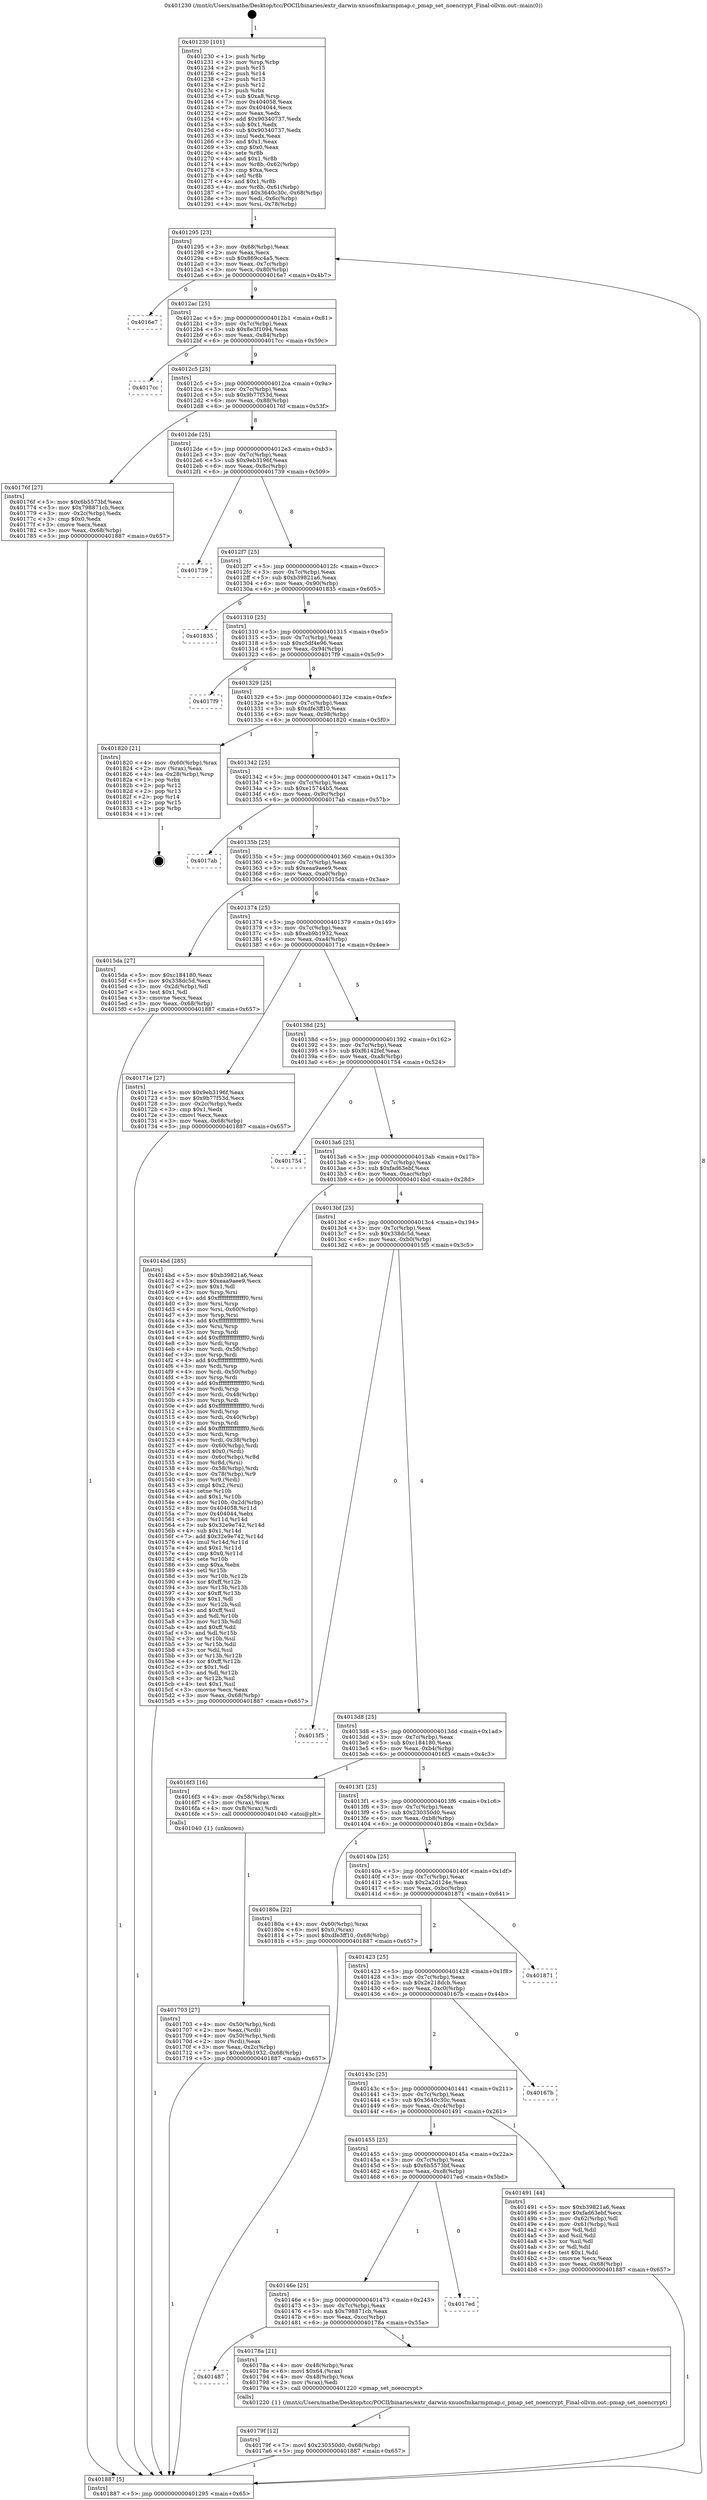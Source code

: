 digraph "0x401230" {
  label = "0x401230 (/mnt/c/Users/mathe/Desktop/tcc/POCII/binaries/extr_darwin-xnuosfmkarmpmap.c_pmap_set_noencrypt_Final-ollvm.out::main(0))"
  labelloc = "t"
  node[shape=record]

  Entry [label="",width=0.3,height=0.3,shape=circle,fillcolor=black,style=filled]
  "0x401295" [label="{
     0x401295 [23]\l
     | [instrs]\l
     &nbsp;&nbsp;0x401295 \<+3\>: mov -0x68(%rbp),%eax\l
     &nbsp;&nbsp;0x401298 \<+2\>: mov %eax,%ecx\l
     &nbsp;&nbsp;0x40129a \<+6\>: sub $0x869cc4a5,%ecx\l
     &nbsp;&nbsp;0x4012a0 \<+3\>: mov %eax,-0x7c(%rbp)\l
     &nbsp;&nbsp;0x4012a3 \<+3\>: mov %ecx,-0x80(%rbp)\l
     &nbsp;&nbsp;0x4012a6 \<+6\>: je 00000000004016e7 \<main+0x4b7\>\l
  }"]
  "0x4016e7" [label="{
     0x4016e7\l
  }", style=dashed]
  "0x4012ac" [label="{
     0x4012ac [25]\l
     | [instrs]\l
     &nbsp;&nbsp;0x4012ac \<+5\>: jmp 00000000004012b1 \<main+0x81\>\l
     &nbsp;&nbsp;0x4012b1 \<+3\>: mov -0x7c(%rbp),%eax\l
     &nbsp;&nbsp;0x4012b4 \<+5\>: sub $0x8e3f1094,%eax\l
     &nbsp;&nbsp;0x4012b9 \<+6\>: mov %eax,-0x84(%rbp)\l
     &nbsp;&nbsp;0x4012bf \<+6\>: je 00000000004017cc \<main+0x59c\>\l
  }"]
  Exit [label="",width=0.3,height=0.3,shape=circle,fillcolor=black,style=filled,peripheries=2]
  "0x4017cc" [label="{
     0x4017cc\l
  }", style=dashed]
  "0x4012c5" [label="{
     0x4012c5 [25]\l
     | [instrs]\l
     &nbsp;&nbsp;0x4012c5 \<+5\>: jmp 00000000004012ca \<main+0x9a\>\l
     &nbsp;&nbsp;0x4012ca \<+3\>: mov -0x7c(%rbp),%eax\l
     &nbsp;&nbsp;0x4012cd \<+5\>: sub $0x9b77f53d,%eax\l
     &nbsp;&nbsp;0x4012d2 \<+6\>: mov %eax,-0x88(%rbp)\l
     &nbsp;&nbsp;0x4012d8 \<+6\>: je 000000000040176f \<main+0x53f\>\l
  }"]
  "0x40179f" [label="{
     0x40179f [12]\l
     | [instrs]\l
     &nbsp;&nbsp;0x40179f \<+7\>: movl $0x230350d0,-0x68(%rbp)\l
     &nbsp;&nbsp;0x4017a6 \<+5\>: jmp 0000000000401887 \<main+0x657\>\l
  }"]
  "0x40176f" [label="{
     0x40176f [27]\l
     | [instrs]\l
     &nbsp;&nbsp;0x40176f \<+5\>: mov $0x6b5573bf,%eax\l
     &nbsp;&nbsp;0x401774 \<+5\>: mov $0x798871cb,%ecx\l
     &nbsp;&nbsp;0x401779 \<+3\>: mov -0x2c(%rbp),%edx\l
     &nbsp;&nbsp;0x40177c \<+3\>: cmp $0x0,%edx\l
     &nbsp;&nbsp;0x40177f \<+3\>: cmove %ecx,%eax\l
     &nbsp;&nbsp;0x401782 \<+3\>: mov %eax,-0x68(%rbp)\l
     &nbsp;&nbsp;0x401785 \<+5\>: jmp 0000000000401887 \<main+0x657\>\l
  }"]
  "0x4012de" [label="{
     0x4012de [25]\l
     | [instrs]\l
     &nbsp;&nbsp;0x4012de \<+5\>: jmp 00000000004012e3 \<main+0xb3\>\l
     &nbsp;&nbsp;0x4012e3 \<+3\>: mov -0x7c(%rbp),%eax\l
     &nbsp;&nbsp;0x4012e6 \<+5\>: sub $0x9eb3196f,%eax\l
     &nbsp;&nbsp;0x4012eb \<+6\>: mov %eax,-0x8c(%rbp)\l
     &nbsp;&nbsp;0x4012f1 \<+6\>: je 0000000000401739 \<main+0x509\>\l
  }"]
  "0x401487" [label="{
     0x401487\l
  }", style=dashed]
  "0x401739" [label="{
     0x401739\l
  }", style=dashed]
  "0x4012f7" [label="{
     0x4012f7 [25]\l
     | [instrs]\l
     &nbsp;&nbsp;0x4012f7 \<+5\>: jmp 00000000004012fc \<main+0xcc\>\l
     &nbsp;&nbsp;0x4012fc \<+3\>: mov -0x7c(%rbp),%eax\l
     &nbsp;&nbsp;0x4012ff \<+5\>: sub $0xb39821a6,%eax\l
     &nbsp;&nbsp;0x401304 \<+6\>: mov %eax,-0x90(%rbp)\l
     &nbsp;&nbsp;0x40130a \<+6\>: je 0000000000401835 \<main+0x605\>\l
  }"]
  "0x40178a" [label="{
     0x40178a [21]\l
     | [instrs]\l
     &nbsp;&nbsp;0x40178a \<+4\>: mov -0x48(%rbp),%rax\l
     &nbsp;&nbsp;0x40178e \<+6\>: movl $0x64,(%rax)\l
     &nbsp;&nbsp;0x401794 \<+4\>: mov -0x48(%rbp),%rax\l
     &nbsp;&nbsp;0x401798 \<+2\>: mov (%rax),%edi\l
     &nbsp;&nbsp;0x40179a \<+5\>: call 0000000000401220 \<pmap_set_noencrypt\>\l
     | [calls]\l
     &nbsp;&nbsp;0x401220 \{1\} (/mnt/c/Users/mathe/Desktop/tcc/POCII/binaries/extr_darwin-xnuosfmkarmpmap.c_pmap_set_noencrypt_Final-ollvm.out::pmap_set_noencrypt)\l
  }"]
  "0x401835" [label="{
     0x401835\l
  }", style=dashed]
  "0x401310" [label="{
     0x401310 [25]\l
     | [instrs]\l
     &nbsp;&nbsp;0x401310 \<+5\>: jmp 0000000000401315 \<main+0xe5\>\l
     &nbsp;&nbsp;0x401315 \<+3\>: mov -0x7c(%rbp),%eax\l
     &nbsp;&nbsp;0x401318 \<+5\>: sub $0xc5df4e96,%eax\l
     &nbsp;&nbsp;0x40131d \<+6\>: mov %eax,-0x94(%rbp)\l
     &nbsp;&nbsp;0x401323 \<+6\>: je 00000000004017f9 \<main+0x5c9\>\l
  }"]
  "0x40146e" [label="{
     0x40146e [25]\l
     | [instrs]\l
     &nbsp;&nbsp;0x40146e \<+5\>: jmp 0000000000401473 \<main+0x243\>\l
     &nbsp;&nbsp;0x401473 \<+3\>: mov -0x7c(%rbp),%eax\l
     &nbsp;&nbsp;0x401476 \<+5\>: sub $0x798871cb,%eax\l
     &nbsp;&nbsp;0x40147b \<+6\>: mov %eax,-0xcc(%rbp)\l
     &nbsp;&nbsp;0x401481 \<+6\>: je 000000000040178a \<main+0x55a\>\l
  }"]
  "0x4017f9" [label="{
     0x4017f9\l
  }", style=dashed]
  "0x401329" [label="{
     0x401329 [25]\l
     | [instrs]\l
     &nbsp;&nbsp;0x401329 \<+5\>: jmp 000000000040132e \<main+0xfe\>\l
     &nbsp;&nbsp;0x40132e \<+3\>: mov -0x7c(%rbp),%eax\l
     &nbsp;&nbsp;0x401331 \<+5\>: sub $0xdfe3ff10,%eax\l
     &nbsp;&nbsp;0x401336 \<+6\>: mov %eax,-0x98(%rbp)\l
     &nbsp;&nbsp;0x40133c \<+6\>: je 0000000000401820 \<main+0x5f0\>\l
  }"]
  "0x4017ed" [label="{
     0x4017ed\l
  }", style=dashed]
  "0x401820" [label="{
     0x401820 [21]\l
     | [instrs]\l
     &nbsp;&nbsp;0x401820 \<+4\>: mov -0x60(%rbp),%rax\l
     &nbsp;&nbsp;0x401824 \<+2\>: mov (%rax),%eax\l
     &nbsp;&nbsp;0x401826 \<+4\>: lea -0x28(%rbp),%rsp\l
     &nbsp;&nbsp;0x40182a \<+1\>: pop %rbx\l
     &nbsp;&nbsp;0x40182b \<+2\>: pop %r12\l
     &nbsp;&nbsp;0x40182d \<+2\>: pop %r13\l
     &nbsp;&nbsp;0x40182f \<+2\>: pop %r14\l
     &nbsp;&nbsp;0x401831 \<+2\>: pop %r15\l
     &nbsp;&nbsp;0x401833 \<+1\>: pop %rbp\l
     &nbsp;&nbsp;0x401834 \<+1\>: ret\l
  }"]
  "0x401342" [label="{
     0x401342 [25]\l
     | [instrs]\l
     &nbsp;&nbsp;0x401342 \<+5\>: jmp 0000000000401347 \<main+0x117\>\l
     &nbsp;&nbsp;0x401347 \<+3\>: mov -0x7c(%rbp),%eax\l
     &nbsp;&nbsp;0x40134a \<+5\>: sub $0xe15744b5,%eax\l
     &nbsp;&nbsp;0x40134f \<+6\>: mov %eax,-0x9c(%rbp)\l
     &nbsp;&nbsp;0x401355 \<+6\>: je 00000000004017ab \<main+0x57b\>\l
  }"]
  "0x401703" [label="{
     0x401703 [27]\l
     | [instrs]\l
     &nbsp;&nbsp;0x401703 \<+4\>: mov -0x50(%rbp),%rdi\l
     &nbsp;&nbsp;0x401707 \<+2\>: mov %eax,(%rdi)\l
     &nbsp;&nbsp;0x401709 \<+4\>: mov -0x50(%rbp),%rdi\l
     &nbsp;&nbsp;0x40170d \<+2\>: mov (%rdi),%eax\l
     &nbsp;&nbsp;0x40170f \<+3\>: mov %eax,-0x2c(%rbp)\l
     &nbsp;&nbsp;0x401712 \<+7\>: movl $0xeb9b1932,-0x68(%rbp)\l
     &nbsp;&nbsp;0x401719 \<+5\>: jmp 0000000000401887 \<main+0x657\>\l
  }"]
  "0x4017ab" [label="{
     0x4017ab\l
  }", style=dashed]
  "0x40135b" [label="{
     0x40135b [25]\l
     | [instrs]\l
     &nbsp;&nbsp;0x40135b \<+5\>: jmp 0000000000401360 \<main+0x130\>\l
     &nbsp;&nbsp;0x401360 \<+3\>: mov -0x7c(%rbp),%eax\l
     &nbsp;&nbsp;0x401363 \<+5\>: sub $0xeaa9aee9,%eax\l
     &nbsp;&nbsp;0x401368 \<+6\>: mov %eax,-0xa0(%rbp)\l
     &nbsp;&nbsp;0x40136e \<+6\>: je 00000000004015da \<main+0x3aa\>\l
  }"]
  "0x401230" [label="{
     0x401230 [101]\l
     | [instrs]\l
     &nbsp;&nbsp;0x401230 \<+1\>: push %rbp\l
     &nbsp;&nbsp;0x401231 \<+3\>: mov %rsp,%rbp\l
     &nbsp;&nbsp;0x401234 \<+2\>: push %r15\l
     &nbsp;&nbsp;0x401236 \<+2\>: push %r14\l
     &nbsp;&nbsp;0x401238 \<+2\>: push %r13\l
     &nbsp;&nbsp;0x40123a \<+2\>: push %r12\l
     &nbsp;&nbsp;0x40123c \<+1\>: push %rbx\l
     &nbsp;&nbsp;0x40123d \<+7\>: sub $0xa8,%rsp\l
     &nbsp;&nbsp;0x401244 \<+7\>: mov 0x404058,%eax\l
     &nbsp;&nbsp;0x40124b \<+7\>: mov 0x404044,%ecx\l
     &nbsp;&nbsp;0x401252 \<+2\>: mov %eax,%edx\l
     &nbsp;&nbsp;0x401254 \<+6\>: add $0x90340737,%edx\l
     &nbsp;&nbsp;0x40125a \<+3\>: sub $0x1,%edx\l
     &nbsp;&nbsp;0x40125d \<+6\>: sub $0x90340737,%edx\l
     &nbsp;&nbsp;0x401263 \<+3\>: imul %edx,%eax\l
     &nbsp;&nbsp;0x401266 \<+3\>: and $0x1,%eax\l
     &nbsp;&nbsp;0x401269 \<+3\>: cmp $0x0,%eax\l
     &nbsp;&nbsp;0x40126c \<+4\>: sete %r8b\l
     &nbsp;&nbsp;0x401270 \<+4\>: and $0x1,%r8b\l
     &nbsp;&nbsp;0x401274 \<+4\>: mov %r8b,-0x62(%rbp)\l
     &nbsp;&nbsp;0x401278 \<+3\>: cmp $0xa,%ecx\l
     &nbsp;&nbsp;0x40127b \<+4\>: setl %r8b\l
     &nbsp;&nbsp;0x40127f \<+4\>: and $0x1,%r8b\l
     &nbsp;&nbsp;0x401283 \<+4\>: mov %r8b,-0x61(%rbp)\l
     &nbsp;&nbsp;0x401287 \<+7\>: movl $0x3640c30c,-0x68(%rbp)\l
     &nbsp;&nbsp;0x40128e \<+3\>: mov %edi,-0x6c(%rbp)\l
     &nbsp;&nbsp;0x401291 \<+4\>: mov %rsi,-0x78(%rbp)\l
  }"]
  "0x4015da" [label="{
     0x4015da [27]\l
     | [instrs]\l
     &nbsp;&nbsp;0x4015da \<+5\>: mov $0xc184180,%eax\l
     &nbsp;&nbsp;0x4015df \<+5\>: mov $0x338dc5d,%ecx\l
     &nbsp;&nbsp;0x4015e4 \<+3\>: mov -0x2d(%rbp),%dl\l
     &nbsp;&nbsp;0x4015e7 \<+3\>: test $0x1,%dl\l
     &nbsp;&nbsp;0x4015ea \<+3\>: cmovne %ecx,%eax\l
     &nbsp;&nbsp;0x4015ed \<+3\>: mov %eax,-0x68(%rbp)\l
     &nbsp;&nbsp;0x4015f0 \<+5\>: jmp 0000000000401887 \<main+0x657\>\l
  }"]
  "0x401374" [label="{
     0x401374 [25]\l
     | [instrs]\l
     &nbsp;&nbsp;0x401374 \<+5\>: jmp 0000000000401379 \<main+0x149\>\l
     &nbsp;&nbsp;0x401379 \<+3\>: mov -0x7c(%rbp),%eax\l
     &nbsp;&nbsp;0x40137c \<+5\>: sub $0xeb9b1932,%eax\l
     &nbsp;&nbsp;0x401381 \<+6\>: mov %eax,-0xa4(%rbp)\l
     &nbsp;&nbsp;0x401387 \<+6\>: je 000000000040171e \<main+0x4ee\>\l
  }"]
  "0x401887" [label="{
     0x401887 [5]\l
     | [instrs]\l
     &nbsp;&nbsp;0x401887 \<+5\>: jmp 0000000000401295 \<main+0x65\>\l
  }"]
  "0x40171e" [label="{
     0x40171e [27]\l
     | [instrs]\l
     &nbsp;&nbsp;0x40171e \<+5\>: mov $0x9eb3196f,%eax\l
     &nbsp;&nbsp;0x401723 \<+5\>: mov $0x9b77f53d,%ecx\l
     &nbsp;&nbsp;0x401728 \<+3\>: mov -0x2c(%rbp),%edx\l
     &nbsp;&nbsp;0x40172b \<+3\>: cmp $0x1,%edx\l
     &nbsp;&nbsp;0x40172e \<+3\>: cmovl %ecx,%eax\l
     &nbsp;&nbsp;0x401731 \<+3\>: mov %eax,-0x68(%rbp)\l
     &nbsp;&nbsp;0x401734 \<+5\>: jmp 0000000000401887 \<main+0x657\>\l
  }"]
  "0x40138d" [label="{
     0x40138d [25]\l
     | [instrs]\l
     &nbsp;&nbsp;0x40138d \<+5\>: jmp 0000000000401392 \<main+0x162\>\l
     &nbsp;&nbsp;0x401392 \<+3\>: mov -0x7c(%rbp),%eax\l
     &nbsp;&nbsp;0x401395 \<+5\>: sub $0xf6142fef,%eax\l
     &nbsp;&nbsp;0x40139a \<+6\>: mov %eax,-0xa8(%rbp)\l
     &nbsp;&nbsp;0x4013a0 \<+6\>: je 0000000000401754 \<main+0x524\>\l
  }"]
  "0x401455" [label="{
     0x401455 [25]\l
     | [instrs]\l
     &nbsp;&nbsp;0x401455 \<+5\>: jmp 000000000040145a \<main+0x22a\>\l
     &nbsp;&nbsp;0x40145a \<+3\>: mov -0x7c(%rbp),%eax\l
     &nbsp;&nbsp;0x40145d \<+5\>: sub $0x6b5573bf,%eax\l
     &nbsp;&nbsp;0x401462 \<+6\>: mov %eax,-0xc8(%rbp)\l
     &nbsp;&nbsp;0x401468 \<+6\>: je 00000000004017ed \<main+0x5bd\>\l
  }"]
  "0x401754" [label="{
     0x401754\l
  }", style=dashed]
  "0x4013a6" [label="{
     0x4013a6 [25]\l
     | [instrs]\l
     &nbsp;&nbsp;0x4013a6 \<+5\>: jmp 00000000004013ab \<main+0x17b\>\l
     &nbsp;&nbsp;0x4013ab \<+3\>: mov -0x7c(%rbp),%eax\l
     &nbsp;&nbsp;0x4013ae \<+5\>: sub $0xfad63ebf,%eax\l
     &nbsp;&nbsp;0x4013b3 \<+6\>: mov %eax,-0xac(%rbp)\l
     &nbsp;&nbsp;0x4013b9 \<+6\>: je 00000000004014bd \<main+0x28d\>\l
  }"]
  "0x401491" [label="{
     0x401491 [44]\l
     | [instrs]\l
     &nbsp;&nbsp;0x401491 \<+5\>: mov $0xb39821a6,%eax\l
     &nbsp;&nbsp;0x401496 \<+5\>: mov $0xfad63ebf,%ecx\l
     &nbsp;&nbsp;0x40149b \<+3\>: mov -0x62(%rbp),%dl\l
     &nbsp;&nbsp;0x40149e \<+4\>: mov -0x61(%rbp),%sil\l
     &nbsp;&nbsp;0x4014a2 \<+3\>: mov %dl,%dil\l
     &nbsp;&nbsp;0x4014a5 \<+3\>: and %sil,%dil\l
     &nbsp;&nbsp;0x4014a8 \<+3\>: xor %sil,%dl\l
     &nbsp;&nbsp;0x4014ab \<+3\>: or %dl,%dil\l
     &nbsp;&nbsp;0x4014ae \<+4\>: test $0x1,%dil\l
     &nbsp;&nbsp;0x4014b2 \<+3\>: cmovne %ecx,%eax\l
     &nbsp;&nbsp;0x4014b5 \<+3\>: mov %eax,-0x68(%rbp)\l
     &nbsp;&nbsp;0x4014b8 \<+5\>: jmp 0000000000401887 \<main+0x657\>\l
  }"]
  "0x4014bd" [label="{
     0x4014bd [285]\l
     | [instrs]\l
     &nbsp;&nbsp;0x4014bd \<+5\>: mov $0xb39821a6,%eax\l
     &nbsp;&nbsp;0x4014c2 \<+5\>: mov $0xeaa9aee9,%ecx\l
     &nbsp;&nbsp;0x4014c7 \<+2\>: mov $0x1,%dl\l
     &nbsp;&nbsp;0x4014c9 \<+3\>: mov %rsp,%rsi\l
     &nbsp;&nbsp;0x4014cc \<+4\>: add $0xfffffffffffffff0,%rsi\l
     &nbsp;&nbsp;0x4014d0 \<+3\>: mov %rsi,%rsp\l
     &nbsp;&nbsp;0x4014d3 \<+4\>: mov %rsi,-0x60(%rbp)\l
     &nbsp;&nbsp;0x4014d7 \<+3\>: mov %rsp,%rsi\l
     &nbsp;&nbsp;0x4014da \<+4\>: add $0xfffffffffffffff0,%rsi\l
     &nbsp;&nbsp;0x4014de \<+3\>: mov %rsi,%rsp\l
     &nbsp;&nbsp;0x4014e1 \<+3\>: mov %rsp,%rdi\l
     &nbsp;&nbsp;0x4014e4 \<+4\>: add $0xfffffffffffffff0,%rdi\l
     &nbsp;&nbsp;0x4014e8 \<+3\>: mov %rdi,%rsp\l
     &nbsp;&nbsp;0x4014eb \<+4\>: mov %rdi,-0x58(%rbp)\l
     &nbsp;&nbsp;0x4014ef \<+3\>: mov %rsp,%rdi\l
     &nbsp;&nbsp;0x4014f2 \<+4\>: add $0xfffffffffffffff0,%rdi\l
     &nbsp;&nbsp;0x4014f6 \<+3\>: mov %rdi,%rsp\l
     &nbsp;&nbsp;0x4014f9 \<+4\>: mov %rdi,-0x50(%rbp)\l
     &nbsp;&nbsp;0x4014fd \<+3\>: mov %rsp,%rdi\l
     &nbsp;&nbsp;0x401500 \<+4\>: add $0xfffffffffffffff0,%rdi\l
     &nbsp;&nbsp;0x401504 \<+3\>: mov %rdi,%rsp\l
     &nbsp;&nbsp;0x401507 \<+4\>: mov %rdi,-0x48(%rbp)\l
     &nbsp;&nbsp;0x40150b \<+3\>: mov %rsp,%rdi\l
     &nbsp;&nbsp;0x40150e \<+4\>: add $0xfffffffffffffff0,%rdi\l
     &nbsp;&nbsp;0x401512 \<+3\>: mov %rdi,%rsp\l
     &nbsp;&nbsp;0x401515 \<+4\>: mov %rdi,-0x40(%rbp)\l
     &nbsp;&nbsp;0x401519 \<+3\>: mov %rsp,%rdi\l
     &nbsp;&nbsp;0x40151c \<+4\>: add $0xfffffffffffffff0,%rdi\l
     &nbsp;&nbsp;0x401520 \<+3\>: mov %rdi,%rsp\l
     &nbsp;&nbsp;0x401523 \<+4\>: mov %rdi,-0x38(%rbp)\l
     &nbsp;&nbsp;0x401527 \<+4\>: mov -0x60(%rbp),%rdi\l
     &nbsp;&nbsp;0x40152b \<+6\>: movl $0x0,(%rdi)\l
     &nbsp;&nbsp;0x401531 \<+4\>: mov -0x6c(%rbp),%r8d\l
     &nbsp;&nbsp;0x401535 \<+3\>: mov %r8d,(%rsi)\l
     &nbsp;&nbsp;0x401538 \<+4\>: mov -0x58(%rbp),%rdi\l
     &nbsp;&nbsp;0x40153c \<+4\>: mov -0x78(%rbp),%r9\l
     &nbsp;&nbsp;0x401540 \<+3\>: mov %r9,(%rdi)\l
     &nbsp;&nbsp;0x401543 \<+3\>: cmpl $0x2,(%rsi)\l
     &nbsp;&nbsp;0x401546 \<+4\>: setne %r10b\l
     &nbsp;&nbsp;0x40154a \<+4\>: and $0x1,%r10b\l
     &nbsp;&nbsp;0x40154e \<+4\>: mov %r10b,-0x2d(%rbp)\l
     &nbsp;&nbsp;0x401552 \<+8\>: mov 0x404058,%r11d\l
     &nbsp;&nbsp;0x40155a \<+7\>: mov 0x404044,%ebx\l
     &nbsp;&nbsp;0x401561 \<+3\>: mov %r11d,%r14d\l
     &nbsp;&nbsp;0x401564 \<+7\>: sub $0x32e9e742,%r14d\l
     &nbsp;&nbsp;0x40156b \<+4\>: sub $0x1,%r14d\l
     &nbsp;&nbsp;0x40156f \<+7\>: add $0x32e9e742,%r14d\l
     &nbsp;&nbsp;0x401576 \<+4\>: imul %r14d,%r11d\l
     &nbsp;&nbsp;0x40157a \<+4\>: and $0x1,%r11d\l
     &nbsp;&nbsp;0x40157e \<+4\>: cmp $0x0,%r11d\l
     &nbsp;&nbsp;0x401582 \<+4\>: sete %r10b\l
     &nbsp;&nbsp;0x401586 \<+3\>: cmp $0xa,%ebx\l
     &nbsp;&nbsp;0x401589 \<+4\>: setl %r15b\l
     &nbsp;&nbsp;0x40158d \<+3\>: mov %r10b,%r12b\l
     &nbsp;&nbsp;0x401590 \<+4\>: xor $0xff,%r12b\l
     &nbsp;&nbsp;0x401594 \<+3\>: mov %r15b,%r13b\l
     &nbsp;&nbsp;0x401597 \<+4\>: xor $0xff,%r13b\l
     &nbsp;&nbsp;0x40159b \<+3\>: xor $0x1,%dl\l
     &nbsp;&nbsp;0x40159e \<+3\>: mov %r12b,%sil\l
     &nbsp;&nbsp;0x4015a1 \<+4\>: and $0xff,%sil\l
     &nbsp;&nbsp;0x4015a5 \<+3\>: and %dl,%r10b\l
     &nbsp;&nbsp;0x4015a8 \<+3\>: mov %r13b,%dil\l
     &nbsp;&nbsp;0x4015ab \<+4\>: and $0xff,%dil\l
     &nbsp;&nbsp;0x4015af \<+3\>: and %dl,%r15b\l
     &nbsp;&nbsp;0x4015b2 \<+3\>: or %r10b,%sil\l
     &nbsp;&nbsp;0x4015b5 \<+3\>: or %r15b,%dil\l
     &nbsp;&nbsp;0x4015b8 \<+3\>: xor %dil,%sil\l
     &nbsp;&nbsp;0x4015bb \<+3\>: or %r13b,%r12b\l
     &nbsp;&nbsp;0x4015be \<+4\>: xor $0xff,%r12b\l
     &nbsp;&nbsp;0x4015c2 \<+3\>: or $0x1,%dl\l
     &nbsp;&nbsp;0x4015c5 \<+3\>: and %dl,%r12b\l
     &nbsp;&nbsp;0x4015c8 \<+3\>: or %r12b,%sil\l
     &nbsp;&nbsp;0x4015cb \<+4\>: test $0x1,%sil\l
     &nbsp;&nbsp;0x4015cf \<+3\>: cmovne %ecx,%eax\l
     &nbsp;&nbsp;0x4015d2 \<+3\>: mov %eax,-0x68(%rbp)\l
     &nbsp;&nbsp;0x4015d5 \<+5\>: jmp 0000000000401887 \<main+0x657\>\l
  }"]
  "0x4013bf" [label="{
     0x4013bf [25]\l
     | [instrs]\l
     &nbsp;&nbsp;0x4013bf \<+5\>: jmp 00000000004013c4 \<main+0x194\>\l
     &nbsp;&nbsp;0x4013c4 \<+3\>: mov -0x7c(%rbp),%eax\l
     &nbsp;&nbsp;0x4013c7 \<+5\>: sub $0x338dc5d,%eax\l
     &nbsp;&nbsp;0x4013cc \<+6\>: mov %eax,-0xb0(%rbp)\l
     &nbsp;&nbsp;0x4013d2 \<+6\>: je 00000000004015f5 \<main+0x3c5\>\l
  }"]
  "0x40143c" [label="{
     0x40143c [25]\l
     | [instrs]\l
     &nbsp;&nbsp;0x40143c \<+5\>: jmp 0000000000401441 \<main+0x211\>\l
     &nbsp;&nbsp;0x401441 \<+3\>: mov -0x7c(%rbp),%eax\l
     &nbsp;&nbsp;0x401444 \<+5\>: sub $0x3640c30c,%eax\l
     &nbsp;&nbsp;0x401449 \<+6\>: mov %eax,-0xc4(%rbp)\l
     &nbsp;&nbsp;0x40144f \<+6\>: je 0000000000401491 \<main+0x261\>\l
  }"]
  "0x4015f5" [label="{
     0x4015f5\l
  }", style=dashed]
  "0x4013d8" [label="{
     0x4013d8 [25]\l
     | [instrs]\l
     &nbsp;&nbsp;0x4013d8 \<+5\>: jmp 00000000004013dd \<main+0x1ad\>\l
     &nbsp;&nbsp;0x4013dd \<+3\>: mov -0x7c(%rbp),%eax\l
     &nbsp;&nbsp;0x4013e0 \<+5\>: sub $0xc184180,%eax\l
     &nbsp;&nbsp;0x4013e5 \<+6\>: mov %eax,-0xb4(%rbp)\l
     &nbsp;&nbsp;0x4013eb \<+6\>: je 00000000004016f3 \<main+0x4c3\>\l
  }"]
  "0x40167b" [label="{
     0x40167b\l
  }", style=dashed]
  "0x4016f3" [label="{
     0x4016f3 [16]\l
     | [instrs]\l
     &nbsp;&nbsp;0x4016f3 \<+4\>: mov -0x58(%rbp),%rax\l
     &nbsp;&nbsp;0x4016f7 \<+3\>: mov (%rax),%rax\l
     &nbsp;&nbsp;0x4016fa \<+4\>: mov 0x8(%rax),%rdi\l
     &nbsp;&nbsp;0x4016fe \<+5\>: call 0000000000401040 \<atoi@plt\>\l
     | [calls]\l
     &nbsp;&nbsp;0x401040 \{1\} (unknown)\l
  }"]
  "0x4013f1" [label="{
     0x4013f1 [25]\l
     | [instrs]\l
     &nbsp;&nbsp;0x4013f1 \<+5\>: jmp 00000000004013f6 \<main+0x1c6\>\l
     &nbsp;&nbsp;0x4013f6 \<+3\>: mov -0x7c(%rbp),%eax\l
     &nbsp;&nbsp;0x4013f9 \<+5\>: sub $0x230350d0,%eax\l
     &nbsp;&nbsp;0x4013fe \<+6\>: mov %eax,-0xb8(%rbp)\l
     &nbsp;&nbsp;0x401404 \<+6\>: je 000000000040180a \<main+0x5da\>\l
  }"]
  "0x401423" [label="{
     0x401423 [25]\l
     | [instrs]\l
     &nbsp;&nbsp;0x401423 \<+5\>: jmp 0000000000401428 \<main+0x1f8\>\l
     &nbsp;&nbsp;0x401428 \<+3\>: mov -0x7c(%rbp),%eax\l
     &nbsp;&nbsp;0x40142b \<+5\>: sub $0x2e218dcb,%eax\l
     &nbsp;&nbsp;0x401430 \<+6\>: mov %eax,-0xc0(%rbp)\l
     &nbsp;&nbsp;0x401436 \<+6\>: je 000000000040167b \<main+0x44b\>\l
  }"]
  "0x40180a" [label="{
     0x40180a [22]\l
     | [instrs]\l
     &nbsp;&nbsp;0x40180a \<+4\>: mov -0x60(%rbp),%rax\l
     &nbsp;&nbsp;0x40180e \<+6\>: movl $0x0,(%rax)\l
     &nbsp;&nbsp;0x401814 \<+7\>: movl $0xdfe3ff10,-0x68(%rbp)\l
     &nbsp;&nbsp;0x40181b \<+5\>: jmp 0000000000401887 \<main+0x657\>\l
  }"]
  "0x40140a" [label="{
     0x40140a [25]\l
     | [instrs]\l
     &nbsp;&nbsp;0x40140a \<+5\>: jmp 000000000040140f \<main+0x1df\>\l
     &nbsp;&nbsp;0x40140f \<+3\>: mov -0x7c(%rbp),%eax\l
     &nbsp;&nbsp;0x401412 \<+5\>: sub $0x2a2d124e,%eax\l
     &nbsp;&nbsp;0x401417 \<+6\>: mov %eax,-0xbc(%rbp)\l
     &nbsp;&nbsp;0x40141d \<+6\>: je 0000000000401871 \<main+0x641\>\l
  }"]
  "0x401871" [label="{
     0x401871\l
  }", style=dashed]
  Entry -> "0x401230" [label=" 1"]
  "0x401295" -> "0x4016e7" [label=" 0"]
  "0x401295" -> "0x4012ac" [label=" 9"]
  "0x401820" -> Exit [label=" 1"]
  "0x4012ac" -> "0x4017cc" [label=" 0"]
  "0x4012ac" -> "0x4012c5" [label=" 9"]
  "0x40180a" -> "0x401887" [label=" 1"]
  "0x4012c5" -> "0x40176f" [label=" 1"]
  "0x4012c5" -> "0x4012de" [label=" 8"]
  "0x40179f" -> "0x401887" [label=" 1"]
  "0x4012de" -> "0x401739" [label=" 0"]
  "0x4012de" -> "0x4012f7" [label=" 8"]
  "0x40178a" -> "0x40179f" [label=" 1"]
  "0x4012f7" -> "0x401835" [label=" 0"]
  "0x4012f7" -> "0x401310" [label=" 8"]
  "0x40146e" -> "0x401487" [label=" 0"]
  "0x401310" -> "0x4017f9" [label=" 0"]
  "0x401310" -> "0x401329" [label=" 8"]
  "0x40146e" -> "0x40178a" [label=" 1"]
  "0x401329" -> "0x401820" [label=" 1"]
  "0x401329" -> "0x401342" [label=" 7"]
  "0x401455" -> "0x40146e" [label=" 1"]
  "0x401342" -> "0x4017ab" [label=" 0"]
  "0x401342" -> "0x40135b" [label=" 7"]
  "0x401455" -> "0x4017ed" [label=" 0"]
  "0x40135b" -> "0x4015da" [label=" 1"]
  "0x40135b" -> "0x401374" [label=" 6"]
  "0x40171e" -> "0x401887" [label=" 1"]
  "0x401374" -> "0x40171e" [label=" 1"]
  "0x401374" -> "0x40138d" [label=" 5"]
  "0x401703" -> "0x401887" [label=" 1"]
  "0x40138d" -> "0x401754" [label=" 0"]
  "0x40138d" -> "0x4013a6" [label=" 5"]
  "0x4016f3" -> "0x401703" [label=" 1"]
  "0x4013a6" -> "0x4014bd" [label=" 1"]
  "0x4013a6" -> "0x4013bf" [label=" 4"]
  "0x4015da" -> "0x401887" [label=" 1"]
  "0x4013bf" -> "0x4015f5" [label=" 0"]
  "0x4013bf" -> "0x4013d8" [label=" 4"]
  "0x40176f" -> "0x401887" [label=" 1"]
  "0x4013d8" -> "0x4016f3" [label=" 1"]
  "0x4013d8" -> "0x4013f1" [label=" 3"]
  "0x401887" -> "0x401295" [label=" 8"]
  "0x4013f1" -> "0x40180a" [label=" 1"]
  "0x4013f1" -> "0x40140a" [label=" 2"]
  "0x401491" -> "0x401887" [label=" 1"]
  "0x40140a" -> "0x401871" [label=" 0"]
  "0x40140a" -> "0x401423" [label=" 2"]
  "0x401230" -> "0x401295" [label=" 1"]
  "0x401423" -> "0x40167b" [label=" 0"]
  "0x401423" -> "0x40143c" [label=" 2"]
  "0x4014bd" -> "0x401887" [label=" 1"]
  "0x40143c" -> "0x401491" [label=" 1"]
  "0x40143c" -> "0x401455" [label=" 1"]
}

